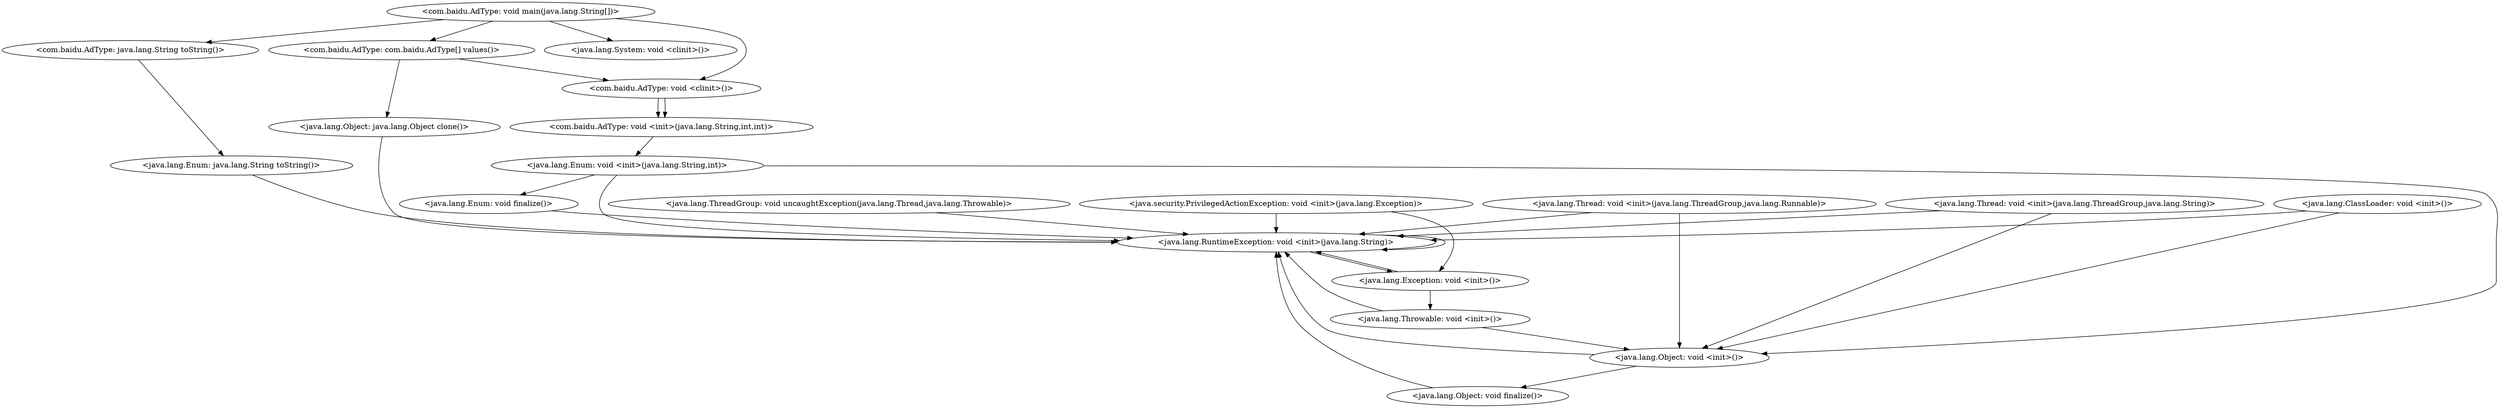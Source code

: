 digraph CallGraph {
"<com.baidu.AdType: void main(java.lang.String[])>" -> "<com.baidu.AdType: void <clinit>()>";
"<com.baidu.AdType: void main(java.lang.String[])>" -> "<com.baidu.AdType: com.baidu.AdType[] values()>";
"<com.baidu.AdType: void main(java.lang.String[])>" -> "<java.lang.System: void <clinit>()>";
"<com.baidu.AdType: void <clinit>()>" -> "<com.baidu.AdType: void <init>(java.lang.String,int,int)>";
"<com.baidu.AdType: void <clinit>()>" -> "<com.baidu.AdType: void <init>(java.lang.String,int,int)>";
"<java.lang.ThreadGroup: void uncaughtException(java.lang.Thread,java.lang.Throwable)>" -> "<java.lang.RuntimeException: void <init>(java.lang.String)>";
"<java.lang.ClassLoader: void <init>()>" -> "<java.lang.Object: void <init>()>";
"<java.lang.ClassLoader: void <init>()>" -> "<java.lang.RuntimeException: void <init>(java.lang.String)>";
"<java.security.PrivilegedActionException: void <init>(java.lang.Exception)>" -> "<java.lang.Exception: void <init>()>";
"<java.security.PrivilegedActionException: void <init>(java.lang.Exception)>" -> "<java.lang.RuntimeException: void <init>(java.lang.String)>";
"<java.lang.Thread: void <init>(java.lang.ThreadGroup,java.lang.Runnable)>" -> "<java.lang.Object: void <init>()>";
"<java.lang.Thread: void <init>(java.lang.ThreadGroup,java.lang.Runnable)>" -> "<java.lang.RuntimeException: void <init>(java.lang.String)>";
"<java.lang.Thread: void <init>(java.lang.ThreadGroup,java.lang.String)>" -> "<java.lang.Object: void <init>()>";
"<java.lang.Thread: void <init>(java.lang.ThreadGroup,java.lang.String)>" -> "<java.lang.RuntimeException: void <init>(java.lang.String)>";
"<com.baidu.AdType: com.baidu.AdType[] values()>" -> "<com.baidu.AdType: void <clinit>()>";
"<com.baidu.AdType: void <init>(java.lang.String,int,int)>" -> "<java.lang.Enum: void <init>(java.lang.String,int)>";
"<java.lang.RuntimeException: void <init>(java.lang.String)>" -> "<java.lang.Exception: void <init>()>";
"<java.lang.RuntimeException: void <init>(java.lang.String)>" -> "<java.lang.RuntimeException: void <init>(java.lang.String)>";
"<java.lang.Object: void <init>()>" -> "<java.lang.Object: void finalize()>";
"<java.lang.Object: void <init>()>" -> "<java.lang.RuntimeException: void <init>(java.lang.String)>";
"<java.lang.Exception: void <init>()>" -> "<java.lang.Throwable: void <init>()>";
"<java.lang.Exception: void <init>()>" -> "<java.lang.RuntimeException: void <init>(java.lang.String)>";
"<java.lang.Enum: void <init>(java.lang.String,int)>" -> "<java.lang.Enum: void finalize()>";
"<java.lang.Enum: void <init>(java.lang.String,int)>" -> "<java.lang.RuntimeException: void <init>(java.lang.String)>";
"<java.lang.Enum: void <init>(java.lang.String,int)>" -> "<java.lang.Object: void <init>()>";
"<java.lang.Object: void finalize()>" -> "<java.lang.RuntimeException: void <init>(java.lang.String)>";
"<java.lang.Throwable: void <init>()>" -> "<java.lang.Object: void <init>()>";
"<java.lang.Throwable: void <init>()>" -> "<java.lang.RuntimeException: void <init>(java.lang.String)>";
"<java.lang.Enum: void finalize()>" -> "<java.lang.RuntimeException: void <init>(java.lang.String)>";
"<com.baidu.AdType: com.baidu.AdType[] values()>" -> "<java.lang.Object: java.lang.Object clone()>";
"<java.lang.Object: java.lang.Object clone()>" -> "<java.lang.RuntimeException: void <init>(java.lang.String)>";
"<com.baidu.AdType: void main(java.lang.String[])>" -> "<com.baidu.AdType: java.lang.String toString()>";
"<com.baidu.AdType: java.lang.String toString()>" -> "<java.lang.Enum: java.lang.String toString()>";
"<java.lang.Enum: java.lang.String toString()>" -> "<java.lang.RuntimeException: void <init>(java.lang.String)>";
}
